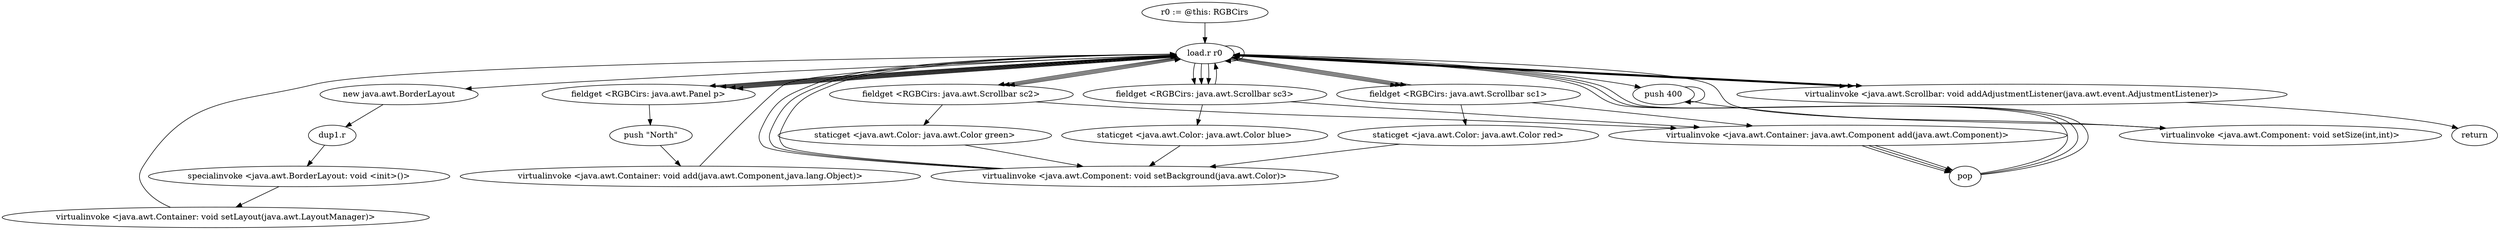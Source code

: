 digraph "" {
    "r0 := @this: RGBCirs"
    "load.r r0"
    "r0 := @this: RGBCirs"->"load.r r0";
    "new java.awt.BorderLayout"
    "load.r r0"->"new java.awt.BorderLayout";
    "dup1.r"
    "new java.awt.BorderLayout"->"dup1.r";
    "specialinvoke <java.awt.BorderLayout: void <init>()>"
    "dup1.r"->"specialinvoke <java.awt.BorderLayout: void <init>()>";
    "virtualinvoke <java.awt.Container: void setLayout(java.awt.LayoutManager)>"
    "specialinvoke <java.awt.BorderLayout: void <init>()>"->"virtualinvoke <java.awt.Container: void setLayout(java.awt.LayoutManager)>";
    "virtualinvoke <java.awt.Container: void setLayout(java.awt.LayoutManager)>"->"load.r r0";
    "fieldget <RGBCirs: java.awt.Panel p>"
    "load.r r0"->"fieldget <RGBCirs: java.awt.Panel p>";
    "fieldget <RGBCirs: java.awt.Panel p>"->"load.r r0";
    "fieldget <RGBCirs: java.awt.Scrollbar sc1>"
    "load.r r0"->"fieldget <RGBCirs: java.awt.Scrollbar sc1>";
    "virtualinvoke <java.awt.Container: java.awt.Component add(java.awt.Component)>"
    "fieldget <RGBCirs: java.awt.Scrollbar sc1>"->"virtualinvoke <java.awt.Container: java.awt.Component add(java.awt.Component)>";
    "pop"
    "virtualinvoke <java.awt.Container: java.awt.Component add(java.awt.Component)>"->"pop";
    "pop"->"load.r r0";
    "load.r r0"->"fieldget <RGBCirs: java.awt.Panel p>";
    "fieldget <RGBCirs: java.awt.Panel p>"->"load.r r0";
    "fieldget <RGBCirs: java.awt.Scrollbar sc2>"
    "load.r r0"->"fieldget <RGBCirs: java.awt.Scrollbar sc2>";
    "fieldget <RGBCirs: java.awt.Scrollbar sc2>"->"virtualinvoke <java.awt.Container: java.awt.Component add(java.awt.Component)>";
    "virtualinvoke <java.awt.Container: java.awt.Component add(java.awt.Component)>"->"pop";
    "pop"->"load.r r0";
    "load.r r0"->"fieldget <RGBCirs: java.awt.Panel p>";
    "fieldget <RGBCirs: java.awt.Panel p>"->"load.r r0";
    "fieldget <RGBCirs: java.awt.Scrollbar sc3>"
    "load.r r0"->"fieldget <RGBCirs: java.awt.Scrollbar sc3>";
    "fieldget <RGBCirs: java.awt.Scrollbar sc3>"->"virtualinvoke <java.awt.Container: java.awt.Component add(java.awt.Component)>";
    "virtualinvoke <java.awt.Container: java.awt.Component add(java.awt.Component)>"->"pop";
    "pop"->"load.r r0";
    "load.r r0"->"fieldget <RGBCirs: java.awt.Scrollbar sc1>";
    "staticget <java.awt.Color: java.awt.Color red>"
    "fieldget <RGBCirs: java.awt.Scrollbar sc1>"->"staticget <java.awt.Color: java.awt.Color red>";
    "virtualinvoke <java.awt.Component: void setBackground(java.awt.Color)>"
    "staticget <java.awt.Color: java.awt.Color red>"->"virtualinvoke <java.awt.Component: void setBackground(java.awt.Color)>";
    "virtualinvoke <java.awt.Component: void setBackground(java.awt.Color)>"->"load.r r0";
    "load.r r0"->"fieldget <RGBCirs: java.awt.Scrollbar sc2>";
    "staticget <java.awt.Color: java.awt.Color green>"
    "fieldget <RGBCirs: java.awt.Scrollbar sc2>"->"staticget <java.awt.Color: java.awt.Color green>";
    "staticget <java.awt.Color: java.awt.Color green>"->"virtualinvoke <java.awt.Component: void setBackground(java.awt.Color)>";
    "virtualinvoke <java.awt.Component: void setBackground(java.awt.Color)>"->"load.r r0";
    "load.r r0"->"fieldget <RGBCirs: java.awt.Scrollbar sc3>";
    "staticget <java.awt.Color: java.awt.Color blue>"
    "fieldget <RGBCirs: java.awt.Scrollbar sc3>"->"staticget <java.awt.Color: java.awt.Color blue>";
    "staticget <java.awt.Color: java.awt.Color blue>"->"virtualinvoke <java.awt.Component: void setBackground(java.awt.Color)>";
    "virtualinvoke <java.awt.Component: void setBackground(java.awt.Color)>"->"load.r r0";
    "push 400"
    "load.r r0"->"push 400";
    "push 400"->"push 400";
    "virtualinvoke <java.awt.Component: void setSize(int,int)>"
    "push 400"->"virtualinvoke <java.awt.Component: void setSize(int,int)>";
    "virtualinvoke <java.awt.Component: void setSize(int,int)>"->"load.r r0";
    "load.r r0"->"load.r r0";
    "load.r r0"->"fieldget <RGBCirs: java.awt.Panel p>";
    "push \"North\""
    "fieldget <RGBCirs: java.awt.Panel p>"->"push \"North\"";
    "virtualinvoke <java.awt.Container: void add(java.awt.Component,java.lang.Object)>"
    "push \"North\""->"virtualinvoke <java.awt.Container: void add(java.awt.Component,java.lang.Object)>";
    "virtualinvoke <java.awt.Container: void add(java.awt.Component,java.lang.Object)>"->"load.r r0";
    "load.r r0"->"fieldget <RGBCirs: java.awt.Scrollbar sc1>";
    "fieldget <RGBCirs: java.awt.Scrollbar sc1>"->"load.r r0";
    "virtualinvoke <java.awt.Scrollbar: void addAdjustmentListener(java.awt.event.AdjustmentListener)>"
    "load.r r0"->"virtualinvoke <java.awt.Scrollbar: void addAdjustmentListener(java.awt.event.AdjustmentListener)>";
    "virtualinvoke <java.awt.Scrollbar: void addAdjustmentListener(java.awt.event.AdjustmentListener)>"->"load.r r0";
    "load.r r0"->"fieldget <RGBCirs: java.awt.Scrollbar sc2>";
    "fieldget <RGBCirs: java.awt.Scrollbar sc2>"->"load.r r0";
    "load.r r0"->"virtualinvoke <java.awt.Scrollbar: void addAdjustmentListener(java.awt.event.AdjustmentListener)>";
    "virtualinvoke <java.awt.Scrollbar: void addAdjustmentListener(java.awt.event.AdjustmentListener)>"->"load.r r0";
    "load.r r0"->"fieldget <RGBCirs: java.awt.Scrollbar sc3>";
    "fieldget <RGBCirs: java.awt.Scrollbar sc3>"->"load.r r0";
    "load.r r0"->"virtualinvoke <java.awt.Scrollbar: void addAdjustmentListener(java.awt.event.AdjustmentListener)>";
    "return"
    "virtualinvoke <java.awt.Scrollbar: void addAdjustmentListener(java.awt.event.AdjustmentListener)>"->"return";
}
